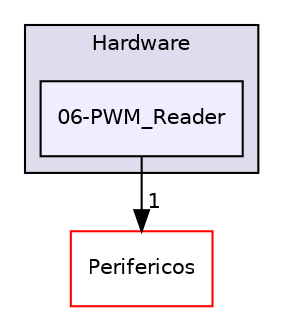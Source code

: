 digraph "E:/Agustin/Escritorio/MCUexpresso/KitLPC845-C++/src/Drivers/Hardware/06-PWM_Reader" {
  compound=true
  node [ fontsize="10", fontname="Helvetica"];
  edge [ labelfontsize="10", labelfontname="Helvetica"];
  subgraph clusterdir_20b8c9b61d64145e8c95b1ca5e812349 {
    graph [ bgcolor="#ddddee", pencolor="black", label="Hardware" fontname="Helvetica", fontsize="10", URL="dir_20b8c9b61d64145e8c95b1ca5e812349.html"]
  dir_be7e62d60bbe880d703ce58d22e439c2 [shape=box, label="06-PWM_Reader", style="filled", fillcolor="#eeeeff", pencolor="black", URL="dir_be7e62d60bbe880d703ce58d22e439c2.html"];
  }
  dir_fddceb55b13f36ba841fc9095bbfed65 [shape=box label="Perifericos" fillcolor="white" style="filled" color="red" URL="dir_fddceb55b13f36ba841fc9095bbfed65.html"];
  dir_be7e62d60bbe880d703ce58d22e439c2->dir_fddceb55b13f36ba841fc9095bbfed65 [headlabel="1", labeldistance=1.5 headhref="dir_000013_000016.html"];
}
